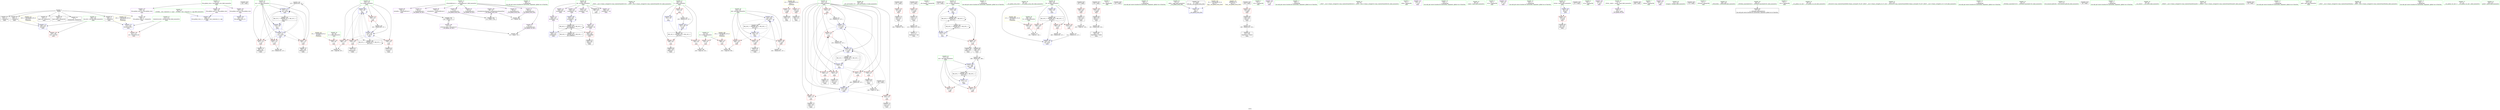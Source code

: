 digraph "SVFG" {
	label="SVFG";

	Node0x55f2250a7d80 [shape=record,color=grey,label="{NodeID: 0\nNullPtr}"];
	Node0x55f2250a7d80 -> Node0x55f2251c44e0[style=solid];
	Node0x55f2250a7d80 -> Node0x55f2251c45e0[style=solid];
	Node0x55f2250a7d80 -> Node0x55f2251c46b0[style=solid];
	Node0x55f2250a7d80 -> Node0x55f2251c4780[style=solid];
	Node0x55f2250a7d80 -> Node0x55f2251c4850[style=solid];
	Node0x55f2250a7d80 -> Node0x55f2251c4920[style=solid];
	Node0x55f2250a7d80 -> Node0x55f2251ca930[style=solid];
	Node0x55f2251f5af0 [shape=record,color=black,label="{NodeID: 346\n140 = PHI()\n}"];
	Node0x55f2251d2030 [shape=record,color=grey,label="{NodeID: 263\n237 = Binary(236, 157, )\n}"];
	Node0x55f2251d2030 -> Node0x55f2251cb4c0[style=solid];
	Node0x55f2251cb9a0 [shape=record,color=blue,label="{NodeID: 180\n123\<--126\nk\<--\nmain\n}"];
	Node0x55f2251cb9a0 -> Node0x55f2251c9f10[style=dashed];
	Node0x55f2251cb9a0 -> Node0x55f2251c9fe0[style=dashed];
	Node0x55f2251cb9a0 -> Node0x55f2251ca0b0[style=dashed];
	Node0x55f2251cb9a0 -> Node0x55f2251ca180[style=dashed];
	Node0x55f2251cb9a0 -> Node0x55f2251cb9a0[style=dashed];
	Node0x55f2251cb9a0 -> Node0x55f2251cbb40[style=dashed];
	Node0x55f2251cb9a0 -> Node0x55f2251e36f0[style=dashed];
	Node0x55f2251c2c20 [shape=record,color=purple,label="{NodeID: 97\n84\<--8\n\<--_Z5wordsB5cxx11\n__cxx_global_array_dtor\n}"];
	Node0x55f2251c2c20 -> Node0x55f2251d24b0[style=solid];
	Node0x55f2251b25c0 [shape=record,color=green,label="{NodeID: 14\n169\<--1\n\<--dummyObj\nCan only get source location for instruction, argument, global var or function.}"];
	Node0x55f2251c3810 [shape=record,color=purple,label="{NodeID: 111\n218\<--105\narrayidx33\<--ok\nmain\n}"];
	Node0x55f2251c3810 -> Node0x55f2251cb0b0[style=solid];
	Node0x55f2251b1bb0 [shape=record,color=green,label="{NodeID: 28\n59\<--60\n_ZNSt7__cxx1112basic_stringIcSt11char_traitsIcESaIcEEC1Ev\<--_ZNSt7__cxx1112basic_stringIcSt11char_traitsIcESaIcEEC1Ev_field_insensitive\n}"];
	Node0x55f2251e15e0 [shape=record,color=black,label="{NodeID: 291\nMR_22V_2 = PHI(MR_22V_4, MR_22V_1, )\npts\{114 \}\n}"];
	Node0x55f2251e15e0 -> Node0x55f2251cae40[style=dashed];
	Node0x55f2251c8c60 [shape=record,color=red,label="{NodeID: 125\n155\<--101\n\<--i\nmain\n}"];
	Node0x55f2251c8c60 -> Node0x55f2251d18b0[style=solid];
	Node0x55f2251c2670 [shape=record,color=green,label="{NodeID: 42\n111\<--112\nehselector.slot\<--ehselector.slot_field_insensitive\nmain\n}"];
	Node0x55f2251c2670 -> Node0x55f2251c9070[style=solid];
	Node0x55f2251c2670 -> Node0x55f2251cb320[style=solid];
	Node0x55f2251e6600 [shape=record,color=yellow,style=double,label="{NodeID: 305\n4V_1 = ENCHI(MR_4V_0)\npts\{1 \}\nFun[main]}"];
	Node0x55f2251e6600 -> Node0x55f2251c8510[style=dashed];
	Node0x55f2251e6600 -> Node0x55f2251c85e0[style=dashed];
	Node0x55f2251c97c0 [shape=record,color=red,label="{NodeID: 139\n221\<--115\n\<--j\nmain\n}"];
	Node0x55f2251c97c0 -> Node0x55f2251d0e30[style=solid];
	Node0x55f2251c42e0 [shape=record,color=green,label="{NodeID: 56\n340\<--341\n__gxx_personality_v0\<--__gxx_personality_v0_field_insensitive\n}"];
	Node0x55f2251ca320 [shape=record,color=red,label="{NodeID: 153\n202\<--201\n\<--call23\nmain\n}"];
	Node0x55f2251ca320 -> Node0x55f2251c5170[style=solid];
	Node0x55f2251c4f00 [shape=record,color=black,label="{NodeID: 70\n186\<--185\nconv15\<--\nmain\n}"];
	Node0x55f2251d0cb0 [shape=record,color=grey,label="{NodeID: 250\n215 = Binary(214, 216, )\n}"];
	Node0x55f2251d0cb0 -> Node0x55f2251c54b0[style=solid];
	Node0x55f2251caf10 [shape=record,color=blue,label="{NodeID: 167\n115\<--126\nj\<--\nmain\n}"];
	Node0x55f2251caf10 -> Node0x55f2251c93b0[style=dashed];
	Node0x55f2251caf10 -> Node0x55f2251c9480[style=dashed];
	Node0x55f2251caf10 -> Node0x55f2251c9550[style=dashed];
	Node0x55f2251caf10 -> Node0x55f2251c9890[style=dashed];
	Node0x55f2251caf10 -> Node0x55f2251c9960[style=dashed];
	Node0x55f2251caf10 -> Node0x55f2251cafe0[style=dashed];
	Node0x55f2251caf10 -> Node0x55f2251cb660[style=dashed];
	Node0x55f2251caf10 -> Node0x55f2251e1ae0[style=dashed];
	Node0x55f2251c5a60 [shape=record,color=black,label="{NodeID: 84\n277\<--276\nconv60\<--\nmain\n}"];
	Node0x55f2251a3bd0 [shape=record,color=green,label="{NodeID: 1\n7\<--1\n__dso_handle\<--dummyObj\nGlob }"];
	Node0x55f2251f5bf0 [shape=record,color=black,label="{NodeID: 347\n141 = PHI()\n}"];
	Node0x55f2251d21b0 [shape=record,color=grey,label="{NodeID: 264\n261 = cmp(259, 260, )\n}"];
	Node0x55f2251cba70 [shape=record,color=blue,label="{NodeID: 181\n121\<--168\nco\<--\nmain\n}"];
	Node0x55f2251cba70 -> Node0x55f2251e0be0[style=dashed];
	Node0x55f2251c2cf0 [shape=record,color=purple,label="{NodeID: 98\n150\<--8\narrayidx\<--_Z5wordsB5cxx11\nmain\n}"];
	Node0x55f2251b2690 [shape=record,color=green,label="{NodeID: 15\n170\<--1\n\<--dummyObj\nCan only get source location for instruction, argument, global var or function.}"];
	Node0x55f2251c38e0 [shape=record,color=purple,label="{NodeID: 112\n240\<--105\narrayidx38\<--ok\nmain\n}"];
	Node0x55f2251b1c80 [shape=record,color=green,label="{NodeID: 29\n66\<--67\n__cxx_global_array_dtor\<--__cxx_global_array_dtor_field_insensitive\n}"];
	Node0x55f2251e1ae0 [shape=record,color=black,label="{NodeID: 292\nMR_24V_2 = PHI(MR_24V_4, MR_24V_1, )\npts\{116 \}\n}"];
	Node0x55f2251e1ae0 -> Node0x55f2251caf10[style=dashed];
	Node0x55f2251c8d30 [shape=record,color=red,label="{NodeID: 126\n162\<--103\n\<--i6\nmain\n}"];
	Node0x55f2251c8d30 -> Node0x55f2251c7a50[style=solid];
	Node0x55f2251c2740 [shape=record,color=green,label="{NodeID: 43\n113\<--114\ncur\<--cur_field_insensitive\nmain\n}"];
	Node0x55f2251c2740 -> Node0x55f2251c9140[style=solid];
	Node0x55f2251c2740 -> Node0x55f2251c9210[style=solid];
	Node0x55f2251c2740 -> Node0x55f2251c92e0[style=solid];
	Node0x55f2251c2740 -> Node0x55f2251cae40[style=solid];
	Node0x55f2251c2740 -> Node0x55f2251cb3f0[style=solid];
	Node0x55f2251c2740 -> Node0x55f2251cb4c0[style=solid];
	Node0x55f2251c9890 [shape=record,color=red,label="{NodeID: 140\n241\<--115\n\<--j\nmain\n}"];
	Node0x55f2251c9890 -> Node0x55f2251c5650[style=solid];
	Node0x55f2251c43e0 [shape=record,color=green,label="{NodeID: 57\n26\<--352\n_GLOBAL__sub_I_hansonw_0_1.cpp\<--_GLOBAL__sub_I_hansonw_0_1.cpp_field_insensitive\n}"];
	Node0x55f2251c43e0 -> Node0x55f2251ca830[style=solid];
	Node0x55f2251ca3f0 [shape=record,color=red,label="{NodeID: 154\n213\<--212\n\<--call30\nmain\n}"];
	Node0x55f2251ca3f0 -> Node0x55f2251c53e0[style=solid];
	Node0x55f2251c4fd0 [shape=record,color=black,label="{NodeID: 71\n191\<--190\nconv18\<--\nmain\n}"];
	Node0x55f2251c4fd0 -> Node0x55f2251c7450[style=solid];
	Node0x55f2251d0e30 [shape=record,color=grey,label="{NodeID: 251\n222 = Binary(221, 157, )\n}"];
	Node0x55f2251d0e30 -> Node0x55f2251cb180[style=solid];
	Node0x55f2251cafe0 [shape=record,color=blue,label="{NodeID: 168\n115\<--196\nj\<--inc20\nmain\n}"];
	Node0x55f2251cafe0 -> Node0x55f2251c9620[style=dashed];
	Node0x55f2251cafe0 -> Node0x55f2251c96f0[style=dashed];
	Node0x55f2251cafe0 -> Node0x55f2251c97c0[style=dashed];
	Node0x55f2251cafe0 -> Node0x55f2251c9960[style=dashed];
	Node0x55f2251cafe0 -> Node0x55f2251cb180[style=dashed];
	Node0x55f2251cafe0 -> Node0x55f2251cb660[style=dashed];
	Node0x55f2251c5b30 [shape=record,color=black,label="{NodeID: 85\n280\<--279\nconv63\<--\nmain\n}"];
	Node0x55f2251c5b30 -> Node0x55f2251d1d30[style=solid];
	Node0x55f2251a4b40 [shape=record,color=green,label="{NodeID: 2\n11\<--1\n.str\<--dummyObj\nGlob }"];
	Node0x55f2251f5cc0 [shape=record,color=black,label="{NodeID: 348\n151 = PHI()\n}"];
	Node0x55f2251d2330 [shape=record,color=grey,label="{NodeID: 265\n63 = cmp(57, 62, )\n}"];
	Node0x55f2251cbb40 [shape=record,color=blue,label="{NodeID: 182\n123\<--291\nk\<--inc70\nmain\n}"];
	Node0x55f2251cbb40 -> Node0x55f2251c9f10[style=dashed];
	Node0x55f2251cbb40 -> Node0x55f2251c9fe0[style=dashed];
	Node0x55f2251cbb40 -> Node0x55f2251ca0b0[style=dashed];
	Node0x55f2251cbb40 -> Node0x55f2251ca180[style=dashed];
	Node0x55f2251cbb40 -> Node0x55f2251cb9a0[style=dashed];
	Node0x55f2251cbb40 -> Node0x55f2251cbb40[style=dashed];
	Node0x55f2251cbb40 -> Node0x55f2251e36f0[style=dashed];
	Node0x55f2251c2dc0 [shape=record,color=purple,label="{NodeID: 99\n275\<--8\narrayidx59\<--_Z5wordsB5cxx11\nmain\n}"];
	Node0x55f2251b2760 [shape=record,color=green,label="{NodeID: 16\n193\<--1\n\<--dummyObj\nCan only get source location for instruction, argument, global var or function.}"];
	Node0x55f2251c39b0 [shape=record,color=purple,label="{NodeID: 113\n248\<--105\narrayidx45\<--ok\nmain\n}"];
	Node0x55f2251c39b0 -> Node0x55f2251cb590[style=solid];
	Node0x55f2251b1d50 [shape=record,color=green,label="{NodeID: 30\n73\<--74\n.addr\<--.addr_field_insensitive\n__cxx_global_array_dtor\n}"];
	Node0x55f2251b1d50 -> Node0x55f2251caa30[style=solid];
	Node0x55f2251e1fe0 [shape=record,color=black,label="{NodeID: 293\nMR_26V_2 = PHI(MR_26V_4, MR_26V_1, )\npts\{118 \}\n}"];
	Node0x55f2251e1fe0 -> Node0x55f2251cb730[style=dashed];
	Node0x55f2251c8e00 [shape=record,color=red,label="{NodeID: 127\n305\<--103\n\<--i6\nmain\n}"];
	Node0x55f2251c8e00 -> Node0x55f2251d1430[style=solid];
	Node0x55f2251c2810 [shape=record,color=green,label="{NodeID: 44\n115\<--116\nj\<--j_field_insensitive\nmain\n}"];
	Node0x55f2251c2810 -> Node0x55f2251c93b0[style=solid];
	Node0x55f2251c2810 -> Node0x55f2251c9480[style=solid];
	Node0x55f2251c2810 -> Node0x55f2251c9550[style=solid];
	Node0x55f2251c2810 -> Node0x55f2251c9620[style=solid];
	Node0x55f2251c2810 -> Node0x55f2251c96f0[style=solid];
	Node0x55f2251c2810 -> Node0x55f2251c97c0[style=solid];
	Node0x55f2251c2810 -> Node0x55f2251c9890[style=solid];
	Node0x55f2251c2810 -> Node0x55f2251c9960[style=solid];
	Node0x55f2251c2810 -> Node0x55f2251caf10[style=solid];
	Node0x55f2251c2810 -> Node0x55f2251cafe0[style=solid];
	Node0x55f2251c2810 -> Node0x55f2251cb180[style=solid];
	Node0x55f2251c2810 -> Node0x55f2251cb660[style=solid];
	Node0x55f2251e67f0 [shape=record,color=yellow,style=double,label="{NodeID: 307\n8V_1 = ENCHI(MR_8V_0)\npts\{96 \}\nFun[main]}"];
	Node0x55f2251e67f0 -> Node0x55f2251c8780[style=dashed];
	Node0x55f2251c9960 [shape=record,color=red,label="{NodeID: 141\n252\<--115\n\<--j\nmain\n}"];
	Node0x55f2251c9960 -> Node0x55f2251d1a30[style=solid];
	Node0x55f2251c44e0 [shape=record,color=black,label="{NodeID: 58\n2\<--3\ndummyVal\<--dummyVal\n}"];
	Node0x55f2251e7430 [shape=record,color=yellow,style=double,label="{NodeID: 321\nRETMU(2V_2)\npts\{74 \}\nFun[__cxx_global_array_dtor]}"];
	Node0x55f2251ca4c0 [shape=record,color=red,label="{NodeID: 155\n244\<--243\n\<--call41\nmain\n}"];
	Node0x55f2251ca4c0 -> Node0x55f2251c5720[style=solid];
	Node0x55f2251c50a0 [shape=record,color=black,label="{NodeID: 72\n200\<--199\nconv21\<--\nmain\n}"];
	Node0x55f2251d0fb0 [shape=record,color=grey,label="{NodeID: 252\n302 = Binary(301, 157, )\n}"];
	Node0x55f2251d0fb0 -> Node0x55f2251cbce0[style=solid];
	Node0x55f2251cb0b0 [shape=record,color=blue,label="{NodeID: 169\n218\<--220\narrayidx33\<--\nmain\n}"];
	Node0x55f2251cb0b0 -> Node0x55f2251cb0b0[style=dashed];
	Node0x55f2251cb0b0 -> Node0x55f2251e55e0[style=dashed];
	Node0x55f2251c5c00 [shape=record,color=black,label="{NodeID: 86\n282\<--281\nidxprom65\<--sub64\nmain\n}"];
	Node0x55f2251b0ff0 [shape=record,color=green,label="{NodeID: 3\n13\<--1\n.str.2\<--dummyObj\nGlob }"];
	Node0x55f2251f5d90 [shape=record,color=black,label="{NodeID: 349\n201 = PHI()\n}"];
	Node0x55f2251f5d90 -> Node0x55f2251ca320[style=solid];
	Node0x55f2251d24b0 [shape=record,color=grey,label="{NodeID: 266\n85 = cmp(80, 84, )\n}"];
	Node0x55f2251cbc10 [shape=record,color=blue,label="{NodeID: 183\n117\<--298\nans\<--add\nmain\n}"];
	Node0x55f2251cbc10 -> Node0x55f2251c9a30[style=dashed];
	Node0x55f2251cbc10 -> Node0x55f2251c9b00[style=dashed];
	Node0x55f2251cbc10 -> Node0x55f2251cbc10[style=dashed];
	Node0x55f2251cbc10 -> Node0x55f2251e1fe0[style=dashed];
	Node0x55f2251c2e90 [shape=record,color=purple,label="{NodeID: 100\n128\<--11\n\<--.str\nmain\n}"];
	Node0x55f2251b2e40 [shape=record,color=green,label="{NodeID: 17\n205\<--1\n\<--dummyObj\nCan only get source location for instruction, argument, global var or function.}"];
	Node0x55f2251c3a80 [shape=record,color=purple,label="{NodeID: 114\n272\<--105\narrayidx57\<--ok\nmain\n}"];
	Node0x55f2251b1e20 [shape=record,color=green,label="{NodeID: 31\n82\<--83\n_ZNSt7__cxx1112basic_stringIcSt11char_traitsIcESaIcEED1Ev\<--_ZNSt7__cxx1112basic_stringIcSt11char_traitsIcESaIcEED1Ev_field_insensitive\n}"];
	Node0x55f2251e24e0 [shape=record,color=black,label="{NodeID: 294\nMR_28V_2 = PHI(MR_28V_4, MR_28V_1, )\npts\{120 \}\n}"];
	Node0x55f2251e24e0 -> Node0x55f2251cb800[style=dashed];
	Node0x55f2251c8ed0 [shape=record,color=red,label="{NodeID: 128\n314\<--103\n\<--i6\nmain\n}"];
	Node0x55f2251c8ed0 -> Node0x55f2251d1730[style=solid];
	Node0x55f2251c28e0 [shape=record,color=green,label="{NodeID: 45\n117\<--118\nans\<--ans_field_insensitive\nmain\n}"];
	Node0x55f2251c28e0 -> Node0x55f2251c9a30[style=solid];
	Node0x55f2251c28e0 -> Node0x55f2251c9b00[style=solid];
	Node0x55f2251c28e0 -> Node0x55f2251cb730[style=solid];
	Node0x55f2251c28e0 -> Node0x55f2251cbc10[style=solid];
	Node0x55f2251e68d0 [shape=record,color=yellow,style=double,label="{NodeID: 308\n10V_1 = ENCHI(MR_10V_0)\npts\{98 \}\nFun[main]}"];
	Node0x55f2251e68d0 -> Node0x55f2251c8850[style=dashed];
	Node0x55f2251e68d0 -> Node0x55f2251c8920[style=dashed];
	Node0x55f2251c9a30 [shape=record,color=red,label="{NodeID: 142\n297\<--117\n\<--ans\nmain\n}"];
	Node0x55f2251c9a30 -> Node0x55f2251d1bb0[style=solid];
	Node0x55f2251c45e0 [shape=record,color=black,label="{NodeID: 59\n225\<--3\n\<--dummyVal\nmain\n}"];
	Node0x55f2251ca590 [shape=record,color=red,label="{NodeID: 156\n279\<--278\n\<--call62\nmain\n}"];
	Node0x55f2251ca590 -> Node0x55f2251c5b30[style=solid];
	Node0x55f2251c5170 [shape=record,color=black,label="{NodeID: 73\n203\<--202\nconv24\<--\nmain\n}"];
	Node0x55f2251c5170 -> Node0x55f2251c7750[style=solid];
	Node0x55f2251d1130 [shape=record,color=grey,label="{NodeID: 253\n196 = Binary(195, 157, )\n}"];
	Node0x55f2251d1130 -> Node0x55f2251cafe0[style=solid];
	Node0x55f2251cb180 [shape=record,color=blue,label="{NodeID: 170\n115\<--222\nj\<--inc34\nmain\n}"];
	Node0x55f2251cb180 -> Node0x55f2251c9620[style=dashed];
	Node0x55f2251cb180 -> Node0x55f2251c96f0[style=dashed];
	Node0x55f2251cb180 -> Node0x55f2251c97c0[style=dashed];
	Node0x55f2251cb180 -> Node0x55f2251c9960[style=dashed];
	Node0x55f2251cb180 -> Node0x55f2251cb180[style=dashed];
	Node0x55f2251cb180 -> Node0x55f2251cb660[style=dashed];
	Node0x55f2251c5cd0 [shape=record,color=black,label="{NodeID: 87\n285\<--284\ntobool\<--\nmain\n}"];
	Node0x55f2251b2c90 [shape=record,color=green,label="{NodeID: 4\n15\<--1\nstdin\<--dummyObj\nGlob }"];
	Node0x55f2251f5ef0 [shape=record,color=black,label="{NodeID: 350\n212 = PHI()\n}"];
	Node0x55f2251f5ef0 -> Node0x55f2251ca3f0[style=solid];
	Node0x55f2251c7450 [shape=record,color=grey,label="{NodeID: 267\n192 = cmp(191, 193, )\n}"];
	Node0x55f2251cbce0 [shape=record,color=blue,label="{NodeID: 184\n119\<--302\nj49\<--inc75\nmain\n}"];
	Node0x55f2251cbce0 -> Node0x55f2251c9bd0[style=dashed];
	Node0x55f2251cbce0 -> Node0x55f2251c9ca0[style=dashed];
	Node0x55f2251cbce0 -> Node0x55f2251c9d70[style=dashed];
	Node0x55f2251cbce0 -> Node0x55f2251cbce0[style=dashed];
	Node0x55f2251cbce0 -> Node0x55f2251e24e0[style=dashed];
	Node0x55f2251c2f60 [shape=record,color=purple,label="{NodeID: 101\n129\<--13\n\<--.str.2\nmain\n}"];
	Node0x55f2251b2f10 [shape=record,color=green,label="{NodeID: 18\n216\<--1\n\<--dummyObj\nCan only get source location for instruction, argument, global var or function.}"];
	Node0x55f2251de3e0 [shape=record,color=black,label="{NodeID: 281\nMR_14V_3 = PHI(MR_14V_4, MR_14V_2, )\npts\{102 \}\n}"];
	Node0x55f2251de3e0 -> Node0x55f2251c8ac0[style=dashed];
	Node0x55f2251de3e0 -> Node0x55f2251c8b90[style=dashed];
	Node0x55f2251de3e0 -> Node0x55f2251c8c60[style=dashed];
	Node0x55f2251de3e0 -> Node0x55f2251caca0[style=dashed];
	Node0x55f2251c8440 [shape=record,color=purple,label="{NodeID: 115\n283\<--105\narrayidx66\<--ok\nmain\n}"];
	Node0x55f2251c8440 -> Node0x55f2251ca660[style=solid];
	Node0x55f2251b1ef0 [shape=record,color=green,label="{NodeID: 32\n90\<--91\nmain\<--main_field_insensitive\n}"];
	Node0x55f2251e29e0 [shape=record,color=black,label="{NodeID: 295\nMR_30V_2 = PHI(MR_30V_3, MR_30V_1, )\npts\{122 \}\n}"];
	Node0x55f2251e29e0 -> Node0x55f2251cb8d0[style=dashed];
	Node0x55f2251e29e0 -> Node0x55f2251e29e0[style=dashed];
	Node0x55f2251c8fa0 [shape=record,color=red,label="{NodeID: 129\n320\<--109\nexn\<--exn.slot\nmain\n}"];
	Node0x55f2251c29b0 [shape=record,color=green,label="{NodeID: 46\n119\<--120\nj49\<--j49_field_insensitive\nmain\n}"];
	Node0x55f2251c29b0 -> Node0x55f2251c9bd0[style=solid];
	Node0x55f2251c29b0 -> Node0x55f2251c9ca0[style=solid];
	Node0x55f2251c29b0 -> Node0x55f2251c9d70[style=solid];
	Node0x55f2251c29b0 -> Node0x55f2251cb800[style=solid];
	Node0x55f2251c29b0 -> Node0x55f2251cbce0[style=solid];
	Node0x55f2251e69b0 [shape=record,color=yellow,style=double,label="{NodeID: 309\n12V_1 = ENCHI(MR_12V_0)\npts\{100 \}\nFun[main]}"];
	Node0x55f2251e69b0 -> Node0x55f2251c89f0[style=dashed];
	Node0x55f2251c9b00 [shape=record,color=red,label="{NodeID: 143\n307\<--117\n\<--ans\nmain\n}"];
	Node0x55f2251c46b0 [shape=record,color=black,label="{NodeID: 60\n226\<--3\n\<--dummyVal\nmain\n}"];
	Node0x55f2251c46b0 -> Node0x55f2251cb250[style=solid];
	Node0x55f2251ca660 [shape=record,color=red,label="{NodeID: 157\n284\<--283\n\<--arrayidx66\nmain\n}"];
	Node0x55f2251ca660 -> Node0x55f2251c5cd0[style=solid];
	Node0x55f2251c5240 [shape=record,color=black,label="{NodeID: 74\n208\<--207\nidxprom26\<--\nmain\n}"];
	Node0x55f2251d12b0 [shape=record,color=grey,label="{NodeID: 254\n246 = Binary(245, 216, )\n}"];
	Node0x55f2251d12b0 -> Node0x55f2251c57f0[style=solid];
	Node0x55f2251cb250 [shape=record,color=blue,label="{NodeID: 171\n109\<--226\nexn.slot\<--\nmain\n}"];
	Node0x55f2251cb250 -> Node0x55f2251c8fa0[style=dashed];
	Node0x55f2251c5da0 [shape=record,color=black,label="{NodeID: 88\n295\<--294\ntobool72\<--\nmain\n}"];
	Node0x55f2251b1110 [shape=record,color=green,label="{NodeID: 5\n16\<--1\n.str.3\<--dummyObj\nGlob }"];
	Node0x55f2251f5ff0 [shape=record,color=black,label="{NodeID: 351\n278 = PHI()\n}"];
	Node0x55f2251f5ff0 -> Node0x55f2251ca590[style=solid];
	Node0x55f2251c75d0 [shape=record,color=grey,label="{NodeID: 268\n146 = cmp(144, 145, )\n}"];
	Node0x55f2251cbdb0 [shape=record,color=blue,label="{NodeID: 185\n103\<--315\ni6\<--inc81\nmain\n}"];
	Node0x55f2251cbdb0 -> Node0x55f2251e10e0[style=dashed];
	Node0x55f2251c3030 [shape=record,color=purple,label="{NodeID: 102\n134\<--16\n\<--.str.3\nmain\n}"];
	Node0x55f2251b2fe0 [shape=record,color=green,label="{NodeID: 19\n220\<--1\n\<--dummyObj\nCan only get source location for instruction, argument, global var or function.}"];
	Node0x55f2251c8510 [shape=record,color=red,label="{NodeID: 116\n127\<--15\n\<--stdin\nmain\n}"];
	Node0x55f2251c8510 -> Node0x55f2251c4bc0[style=solid];
	Node0x55f2251b1fc0 [shape=record,color=green,label="{NodeID: 33\n93\<--94\nretval\<--retval_field_insensitive\nmain\n}"];
	Node0x55f2251b1fc0 -> Node0x55f2251c86b0[style=solid];
	Node0x55f2251b1fc0 -> Node0x55f2251cab00[style=solid];
	Node0x55f2251e36f0 [shape=record,color=black,label="{NodeID: 296\nMR_32V_2 = PHI(MR_32V_3, MR_32V_1, )\npts\{124 \}\n}"];
	Node0x55f2251e36f0 -> Node0x55f2251cb9a0[style=dashed];
	Node0x55f2251e36f0 -> Node0x55f2251e36f0[style=dashed];
	Node0x55f2251c9070 [shape=record,color=red,label="{NodeID: 130\n321\<--111\nsel\<--ehselector.slot\nmain\n}"];
	Node0x55f2251c2a80 [shape=record,color=green,label="{NodeID: 47\n121\<--122\nco\<--co_field_insensitive\nmain\n}"];
	Node0x55f2251c2a80 -> Node0x55f2251c9e40[style=solid];
	Node0x55f2251c2a80 -> Node0x55f2251cb8d0[style=solid];
	Node0x55f2251c2a80 -> Node0x55f2251cba70[style=solid];
	Node0x55f2251c9bd0 [shape=record,color=red,label="{NodeID: 144\n259\<--119\n\<--j49\nmain\n}"];
	Node0x55f2251c9bd0 -> Node0x55f2251d21b0[style=solid];
	Node0x55f2251c4780 [shape=record,color=black,label="{NodeID: 61\n228\<--3\n\<--dummyVal\nmain\n}"];
	Node0x55f2251c4780 -> Node0x55f2251cb320[style=solid];
	Node0x55f2251ca730 [shape=record,color=blue,label="{NodeID: 158\n357\<--25\nllvm.global_ctors_0\<--\nGlob }"];
	Node0x55f2251c5310 [shape=record,color=black,label="{NodeID: 75\n211\<--210\nconv28\<--\nmain\n}"];
	Node0x55f2251f4130 [shape=record,color=black,label="{NodeID: 338\n137 = PHI()\n}"];
	Node0x55f2251d1430 [shape=record,color=grey,label="{NodeID: 255\n306 = Binary(305, 157, )\n}"];
	Node0x55f2251cb320 [shape=record,color=blue,label="{NodeID: 172\n111\<--228\nehselector.slot\<--\nmain\n}"];
	Node0x55f2251cb320 -> Node0x55f2251c9070[style=dashed];
	Node0x55f2251c5e70 [shape=record,color=black,label="{NodeID: 89\n296\<--294\nconv73\<--\nmain\n}"];
	Node0x55f2251c5e70 -> Node0x55f2251d1bb0[style=solid];
	Node0x55f2251b11a0 [shape=record,color=green,label="{NodeID: 6\n18\<--1\n.str.4\<--dummyObj\nGlob }"];
	Node0x55f2251f60f0 [shape=record,color=black,label="{NodeID: 352\n72 = PHI()\n0th arg __cxx_global_array_dtor }"];
	Node0x55f2251f60f0 -> Node0x55f2251caa30[style=solid];
	Node0x55f2251c7750 [shape=record,color=grey,label="{NodeID: 269\n204 = cmp(203, 205, )\n}"];
	Node0x55f2251c3100 [shape=record,color=purple,label="{NodeID: 103\n135\<--18\n\<--.str.4\nmain\n}"];
	Node0x55f2251b30b0 [shape=record,color=green,label="{NodeID: 20\n4\<--6\n_ZStL8__ioinit\<--_ZStL8__ioinit_field_insensitive\nGlob }"];
	Node0x55f2251b30b0 -> Node0x55f2251c6010[style=solid];
	Node0x55f2251c85e0 [shape=record,color=red,label="{NodeID: 117\n133\<--20\n\<--stdout\nmain\n}"];
	Node0x55f2251c85e0 -> Node0x55f2251c4c90[style=solid];
	Node0x55f2251b2090 [shape=record,color=green,label="{NodeID: 34\n95\<--96\nL\<--L_field_insensitive\nmain\n}"];
	Node0x55f2251b2090 -> Node0x55f2251c8780[style=solid];
	Node0x55f2251e37e0 [shape=record,color=black,label="{NodeID: 297\nMR_34V_2 = PHI(MR_34V_3, MR_34V_1, )\npts\{1060000 \}\n}"];
	Node0x55f2251e37e0 -> Node0x55f2251e55e0[style=dashed];
	Node0x55f2251c9140 [shape=record,color=red,label="{NodeID: 131\n207\<--113\n\<--cur\nmain\n}"];
	Node0x55f2251c9140 -> Node0x55f2251c5240[style=solid];
	Node0x55f2251c3b70 [shape=record,color=green,label="{NodeID: 48\n123\<--124\nk\<--k_field_insensitive\nmain\n}"];
	Node0x55f2251c3b70 -> Node0x55f2251c9f10[style=solid];
	Node0x55f2251c3b70 -> Node0x55f2251c9fe0[style=solid];
	Node0x55f2251c3b70 -> Node0x55f2251ca0b0[style=solid];
	Node0x55f2251c3b70 -> Node0x55f2251ca180[style=solid];
	Node0x55f2251c3b70 -> Node0x55f2251cb9a0[style=solid];
	Node0x55f2251c3b70 -> Node0x55f2251cbb40[style=solid];
	Node0x55f2251c9ca0 [shape=record,color=red,label="{NodeID: 145\n273\<--119\n\<--j49\nmain\n}"];
	Node0x55f2251c9ca0 -> Node0x55f2251c5990[style=solid];
	Node0x55f2251c4850 [shape=record,color=black,label="{NodeID: 62\n322\<--3\nlpad.val\<--dummyVal\nmain\n}"];
	Node0x55f2251ca830 [shape=record,color=blue,label="{NodeID: 159\n358\<--26\nllvm.global_ctors_1\<--_GLOBAL__sub_I_hansonw_0_1.cpp\nGlob }"];
	Node0x55f2251c53e0 [shape=record,color=black,label="{NodeID: 76\n214\<--213\nconv31\<--\nmain\n}"];
	Node0x55f2251c53e0 -> Node0x55f2251d0cb0[style=solid];
	Node0x55f2251f5320 [shape=record,color=black,label="{NodeID: 339\n309 = PHI()\n}"];
	Node0x55f2251d15b0 [shape=record,color=grey,label="{NodeID: 256\n291 = Binary(290, 157, )\n}"];
	Node0x55f2251d15b0 -> Node0x55f2251cbb40[style=solid];
	Node0x55f2251cb3f0 [shape=record,color=blue,label="{NodeID: 173\n113\<--233\ncur\<--inc35\nmain\n}"];
	Node0x55f2251cb3f0 -> Node0x55f2251c9140[style=dashed];
	Node0x55f2251cb3f0 -> Node0x55f2251c9210[style=dashed];
	Node0x55f2251cb3f0 -> Node0x55f2251c92e0[style=dashed];
	Node0x55f2251cb3f0 -> Node0x55f2251cb3f0[style=dashed];
	Node0x55f2251cb3f0 -> Node0x55f2251cb4c0[style=dashed];
	Node0x55f2251cb3f0 -> Node0x55f2251e15e0[style=dashed];
	Node0x55f2251c5f40 [shape=record,color=black,label="{NodeID: 90\n92\<--318\nmain_ret\<--\nmain\n}"];
	Node0x55f2251b1620 [shape=record,color=green,label="{NodeID: 7\n20\<--1\nstdout\<--dummyObj\nGlob }"];
	Node0x55f2251c78d0 [shape=record,color=grey,label="{NodeID: 270\n183 = cmp(179, 180, )\n}"];
	Node0x55f2251c31d0 [shape=record,color=purple,label="{NodeID: 104\n308\<--22\n\<--.str.5\nmain\n}"];
	Node0x55f2251b35d0 [shape=record,color=green,label="{NodeID: 21\n8\<--10\n_Z5wordsB5cxx11\<--_Z5wordsB5cxx11_field_insensitive\nGlob }"];
	Node0x55f2251b35d0 -> Node0x55f2251c60e0[style=solid];
	Node0x55f2251b35d0 -> Node0x55f2251c61b0[style=solid];
	Node0x55f2251b35d0 -> Node0x55f2251c6280[style=solid];
	Node0x55f2251b35d0 -> Node0x55f2251c6350[style=solid];
	Node0x55f2251b35d0 -> Node0x55f2251c2b50[style=solid];
	Node0x55f2251b35d0 -> Node0x55f2251c2c20[style=solid];
	Node0x55f2251b35d0 -> Node0x55f2251c2cf0[style=solid];
	Node0x55f2251b35d0 -> Node0x55f2251c2dc0[style=solid];
	Node0x55f2251c86b0 [shape=record,color=red,label="{NodeID: 118\n318\<--93\n\<--retval\nmain\n}"];
	Node0x55f2251c86b0 -> Node0x55f2251c5f40[style=solid];
	Node0x55f2251c2200 [shape=record,color=green,label="{NodeID: 35\n97\<--98\nD\<--D_field_insensitive\nmain\n}"];
	Node0x55f2251c2200 -> Node0x55f2251c8850[style=solid];
	Node0x55f2251c2200 -> Node0x55f2251c8920[style=solid];
	Node0x55f2251c9210 [shape=record,color=red,label="{NodeID: 132\n232\<--113\n\<--cur\nmain\n}"];
	Node0x55f2251c9210 -> Node0x55f2251d1eb0[style=solid];
	Node0x55f2251c3c40 [shape=record,color=green,label="{NodeID: 49\n131\<--132\nfreopen\<--freopen_field_insensitive\n}"];
	Node0x55f2251e6c50 [shape=record,color=yellow,style=double,label="{NodeID: 312\n18V_1 = ENCHI(MR_18V_0)\npts\{110 \}\nFun[main]}"];
	Node0x55f2251e6c50 -> Node0x55f2251cb250[style=dashed];
	Node0x55f2251c9d70 [shape=record,color=red,label="{NodeID: 146\n301\<--119\n\<--j49\nmain\n}"];
	Node0x55f2251c9d70 -> Node0x55f2251d0fb0[style=solid];
	Node0x55f2251c4920 [shape=record,color=black,label="{NodeID: 63\n323\<--3\nlpad.val83\<--dummyVal\nmain\n}"];
	Node0x55f2251ca930 [shape=record,color=blue, style = dotted,label="{NodeID: 160\n359\<--3\nllvm.global_ctors_2\<--dummyVal\nGlob }"];
	Node0x55f2251c54b0 [shape=record,color=black,label="{NodeID: 77\n217\<--215\nidxprom32\<--sub\nmain\n}"];
	Node0x55f2251f53f0 [shape=record,color=black,label="{NodeID: 340\n174 = PHI()\n}"];
	Node0x55f2251d1730 [shape=record,color=grey,label="{NodeID: 257\n315 = Binary(314, 157, )\n}"];
	Node0x55f2251d1730 -> Node0x55f2251cbdb0[style=solid];
	Node0x55f2251cb4c0 [shape=record,color=blue,label="{NodeID: 174\n113\<--237\ncur\<--inc36\nmain\n}"];
	Node0x55f2251cb4c0 -> Node0x55f2251c9140[style=dashed];
	Node0x55f2251cb4c0 -> Node0x55f2251c9210[style=dashed];
	Node0x55f2251cb4c0 -> Node0x55f2251c92e0[style=dashed];
	Node0x55f2251cb4c0 -> Node0x55f2251cb3f0[style=dashed];
	Node0x55f2251cb4c0 -> Node0x55f2251cb4c0[style=dashed];
	Node0x55f2251cb4c0 -> Node0x55f2251e15e0[style=dashed];
	Node0x55f2251c6010 [shape=record,color=purple,label="{NodeID: 91\n35\<--4\n\<--_ZStL8__ioinit\n__cxx_global_var_init\n}"];
	Node0x55f2251b16b0 [shape=record,color=green,label="{NodeID: 8\n21\<--1\n_ZSt3cin\<--dummyObj\nGlob }"];
	Node0x55f2251c7a50 [shape=record,color=grey,label="{NodeID: 271\n164 = cmp(162, 163, )\n}"];
	Node0x55f2251c32a0 [shape=record,color=purple,label="{NodeID: 105\n357\<--24\nllvm.global_ctors_0\<--llvm.global_ctors\nGlob }"];
	Node0x55f2251c32a0 -> Node0x55f2251ca730[style=solid];
	Node0x55f2251b3660 [shape=record,color=green,label="{NodeID: 22\n24\<--28\nllvm.global_ctors\<--llvm.global_ctors_field_insensitive\nGlob }"];
	Node0x55f2251b3660 -> Node0x55f2251c32a0[style=solid];
	Node0x55f2251b3660 -> Node0x55f2251c33a0[style=solid];
	Node0x55f2251b3660 -> Node0x55f2251c34a0[style=solid];
	Node0x55f2251c8780 [shape=record,color=red,label="{NodeID: 119\n267\<--95\n\<--L\nmain\n}"];
	Node0x55f2251c8780 -> Node0x55f2251c7bd0[style=solid];
	Node0x55f2251c2290 [shape=record,color=green,label="{NodeID: 36\n99\<--100\nN\<--N_field_insensitive\nmain\n}"];
	Node0x55f2251c2290 -> Node0x55f2251c89f0[style=solid];
	Node0x55f2251c92e0 [shape=record,color=red,label="{NodeID: 133\n236\<--113\n\<--cur\nmain\n}"];
	Node0x55f2251c92e0 -> Node0x55f2251c5580[style=solid];
	Node0x55f2251c92e0 -> Node0x55f2251d2030[style=solid];
	Node0x55f2251c3d10 [shape=record,color=green,label="{NodeID: 50\n138\<--139\n_ZNSirsERi\<--_ZNSirsERi_field_insensitive\n}"];
	Node0x55f2251e6d30 [shape=record,color=yellow,style=double,label="{NodeID: 313\n20V_1 = ENCHI(MR_20V_0)\npts\{112 \}\nFun[main]}"];
	Node0x55f2251e6d30 -> Node0x55f2251cb320[style=dashed];
	Node0x55f2251c9e40 [shape=record,color=red,label="{NodeID: 147\n294\<--121\n\<--co\nmain\n}"];
	Node0x55f2251c9e40 -> Node0x55f2251c5da0[style=solid];
	Node0x55f2251c9e40 -> Node0x55f2251c5e70[style=solid];
	Node0x55f2251c49f0 [shape=record,color=black,label="{NodeID: 64\n37\<--38\n\<--_ZNSt8ios_base4InitD1Ev\nCan only get source location for instruction, argument, global var or function.}"];
	Node0x55f2251caa30 [shape=record,color=blue,label="{NodeID: 161\n73\<--72\n.addr\<--\n__cxx_global_array_dtor\n}"];
	Node0x55f2251c5580 [shape=record,color=black,label="{NodeID: 78\n239\<--236\nidxprom37\<--\nmain\n}"];
	Node0x55f2251f54c0 [shape=record,color=black,label="{NodeID: 341\n180 = PHI()\n}"];
	Node0x55f2251f54c0 -> Node0x55f2251c78d0[style=solid];
	Node0x55f2251d18b0 [shape=record,color=grey,label="{NodeID: 258\n156 = Binary(155, 157, )\n}"];
	Node0x55f2251d18b0 -> Node0x55f2251caca0[style=solid];
	Node0x55f2251cb590 [shape=record,color=blue,label="{NodeID: 175\n248\<--220\narrayidx45\<--\nmain\n}"];
	Node0x55f2251cb590 -> Node0x55f2251e55e0[style=dashed];
	Node0x55f2251c60e0 [shape=record,color=purple,label="{NodeID: 92\n54\<--8\n\<--_Z5wordsB5cxx11\n__cxx_global_var_init.1\n}"];
	Node0x55f2251c60e0 -> Node0x55f2251d0170[style=solid];
	Node0x55f2251b13e0 [shape=record,color=green,label="{NodeID: 9\n22\<--1\n.str.5\<--dummyObj\nGlob }"];
	Node0x55f2251c7bd0 [shape=record,color=grey,label="{NodeID: 272\n268 = cmp(266, 267, )\n}"];
	Node0x55f2251c33a0 [shape=record,color=purple,label="{NodeID: 106\n358\<--24\nllvm.global_ctors_1\<--llvm.global_ctors\nGlob }"];
	Node0x55f2251c33a0 -> Node0x55f2251ca830[style=solid];
	Node0x55f2251b3730 [shape=record,color=green,label="{NodeID: 23\n29\<--30\n__cxx_global_var_init\<--__cxx_global_var_init_field_insensitive\n}"];
	Node0x55f2251c8850 [shape=record,color=red,label="{NodeID: 120\n145\<--97\n\<--D\nmain\n}"];
	Node0x55f2251c8850 -> Node0x55f2251c75d0[style=solid];
	Node0x55f2251c2320 [shape=record,color=green,label="{NodeID: 37\n101\<--102\ni\<--i_field_insensitive\nmain\n}"];
	Node0x55f2251c2320 -> Node0x55f2251c8ac0[style=solid];
	Node0x55f2251c2320 -> Node0x55f2251c8b90[style=solid];
	Node0x55f2251c2320 -> Node0x55f2251c8c60[style=solid];
	Node0x55f2251c2320 -> Node0x55f2251cabd0[style=solid];
	Node0x55f2251c2320 -> Node0x55f2251caca0[style=solid];
	Node0x55f2251c93b0 [shape=record,color=red,label="{NodeID: 134\n178\<--115\n\<--j\nmain\n}"];
	Node0x55f2251c93b0 -> Node0x55f2251c4e30[style=solid];
	Node0x55f2251c3de0 [shape=record,color=green,label="{NodeID: 51\n152\<--153\n_ZStrsIcSt11char_traitsIcESaIcEERSt13basic_istreamIT_T0_ES7_RNSt7__cxx1112basic_stringIS4_S5_T1_EE\<--_ZStrsIcSt11char_traitsIcESaIcEERSt13basic_istreamIT_T0_ES7_RNSt7__cxx1112basic_stringIS4_S5_T1_EE_field_insensitive\n}"];
	Node0x55f2251c9f10 [shape=record,color=red,label="{NodeID: 148\n266\<--123\n\<--k\nmain\n}"];
	Node0x55f2251c9f10 -> Node0x55f2251c7bd0[style=solid];
	Node0x55f2251c4af0 [shape=record,color=black,label="{NodeID: 65\n166\<--105\n\<--ok\nmain\n}"];
	Node0x55f2251cab00 [shape=record,color=blue,label="{NodeID: 162\n93\<--126\nretval\<--\nmain\n}"];
	Node0x55f2251cab00 -> Node0x55f2251c86b0[style=dashed];
	Node0x55f2251c5650 [shape=record,color=black,label="{NodeID: 79\n242\<--241\nconv39\<--\nmain\n}"];
	Node0x55f2251f5620 [shape=record,color=black,label="{NodeID: 342\n187 = PHI()\n}"];
	Node0x55f2251f5620 -> Node0x55f2251ca250[style=solid];
	Node0x55f2251d1a30 [shape=record,color=grey,label="{NodeID: 259\n253 = Binary(252, 157, )\n}"];
	Node0x55f2251d1a30 -> Node0x55f2251cb660[style=solid];
	Node0x55f2251cb660 [shape=record,color=blue,label="{NodeID: 176\n115\<--253\nj\<--inc47\nmain\n}"];
	Node0x55f2251cb660 -> Node0x55f2251c93b0[style=dashed];
	Node0x55f2251cb660 -> Node0x55f2251c9480[style=dashed];
	Node0x55f2251cb660 -> Node0x55f2251c9550[style=dashed];
	Node0x55f2251cb660 -> Node0x55f2251c9890[style=dashed];
	Node0x55f2251cb660 -> Node0x55f2251c9960[style=dashed];
	Node0x55f2251cb660 -> Node0x55f2251cafe0[style=dashed];
	Node0x55f2251cb660 -> Node0x55f2251cb660[style=dashed];
	Node0x55f2251cb660 -> Node0x55f2251e1ae0[style=dashed];
	Node0x55f2251c61b0 [shape=record,color=purple,label="{NodeID: 93\n61\<--8\n\<--_Z5wordsB5cxx11\n__cxx_global_var_init.1\n}"];
	Node0x55f2251b14b0 [shape=record,color=green,label="{NodeID: 10\n25\<--1\n\<--dummyObj\nCan only get source location for instruction, argument, global var or function.}"];
	Node0x55f2251c34a0 [shape=record,color=purple,label="{NodeID: 107\n359\<--24\nllvm.global_ctors_2\<--llvm.global_ctors\nGlob }"];
	Node0x55f2251c34a0 -> Node0x55f2251ca930[style=solid];
	Node0x55f2251b3800 [shape=record,color=green,label="{NodeID: 24\n33\<--34\n_ZNSt8ios_base4InitC1Ev\<--_ZNSt8ios_base4InitC1Ev_field_insensitive\n}"];
	Node0x55f2251c8920 [shape=record,color=red,label="{NodeID: 121\n260\<--97\n\<--D\nmain\n}"];
	Node0x55f2251c8920 -> Node0x55f2251d21b0[style=solid];
	Node0x55f2251c23b0 [shape=record,color=green,label="{NodeID: 38\n103\<--104\ni6\<--i6_field_insensitive\nmain\n}"];
	Node0x55f2251c23b0 -> Node0x55f2251c8d30[style=solid];
	Node0x55f2251c23b0 -> Node0x55f2251c8e00[style=solid];
	Node0x55f2251c23b0 -> Node0x55f2251c8ed0[style=solid];
	Node0x55f2251c23b0 -> Node0x55f2251cad70[style=solid];
	Node0x55f2251c23b0 -> Node0x55f2251cbdb0[style=solid];
	Node0x55f2251c9480 [shape=record,color=red,label="{NodeID: 135\n185\<--115\n\<--j\nmain\n}"];
	Node0x55f2251c9480 -> Node0x55f2251c4f00[style=solid];
	Node0x55f2251c3ee0 [shape=record,color=green,label="{NodeID: 52\n171\<--172\nllvm.memset.p0i8.i64\<--llvm.memset.p0i8.i64_field_insensitive\n}"];
	Node0x55f2251c9fe0 [shape=record,color=red,label="{NodeID: 149\n270\<--123\n\<--k\nmain\n}"];
	Node0x55f2251c9fe0 -> Node0x55f2251c58c0[style=solid];
	Node0x55f2251c4bc0 [shape=record,color=black,label="{NodeID: 66\n130\<--127\ncall\<--\nmain\n}"];
	Node0x55f2251cabd0 [shape=record,color=blue,label="{NodeID: 163\n101\<--126\ni\<--\nmain\n}"];
	Node0x55f2251cabd0 -> Node0x55f2251de3e0[style=dashed];
	Node0x55f2251c5720 [shape=record,color=black,label="{NodeID: 80\n245\<--244\nconv42\<--\nmain\n}"];
	Node0x55f2251c5720 -> Node0x55f2251d12b0[style=solid];
	Node0x55f2251f5720 [shape=record,color=black,label="{NodeID: 343\n36 = PHI()\n}"];
	Node0x55f2251d1bb0 [shape=record,color=grey,label="{NodeID: 260\n298 = Binary(297, 296, )\n}"];
	Node0x55f2251d1bb0 -> Node0x55f2251cbc10[style=solid];
	Node0x55f2251cb730 [shape=record,color=blue,label="{NodeID: 177\n117\<--126\nans\<--\nmain\n}"];
	Node0x55f2251cb730 -> Node0x55f2251c9a30[style=dashed];
	Node0x55f2251cb730 -> Node0x55f2251c9b00[style=dashed];
	Node0x55f2251cb730 -> Node0x55f2251cbc10[style=dashed];
	Node0x55f2251cb730 -> Node0x55f2251e1fe0[style=dashed];
	Node0x55f2251c6280 [shape=record,color=purple,label="{NodeID: 94\n62\<--8\n\<--_Z5wordsB5cxx11\n__cxx_global_var_init.1\n}"];
	Node0x55f2251c6280 -> Node0x55f2251d2330[style=solid];
	Node0x55f2251b2300 [shape=record,color=green,label="{NodeID: 11\n126\<--1\n\<--dummyObj\nCan only get source location for instruction, argument, global var or function.}"];
	Node0x55f2251c35a0 [shape=record,color=purple,label="{NodeID: 108\n57\<--56\narrayctor.next\<--arrayctor.cur\n__cxx_global_var_init.1\n}"];
	Node0x55f2251c35a0 -> Node0x55f2251d0170[style=solid];
	Node0x55f2251c35a0 -> Node0x55f2251d2330[style=solid];
	Node0x55f2251b38d0 [shape=record,color=green,label="{NodeID: 25\n39\<--40\n__cxa_atexit\<--__cxa_atexit_field_insensitive\n}"];
	Node0x55f2251c89f0 [shape=record,color=red,label="{NodeID: 122\n163\<--99\n\<--N\nmain\n}"];
	Node0x55f2251c89f0 -> Node0x55f2251c7a50[style=solid];
	Node0x55f2251c2440 [shape=record,color=green,label="{NodeID: 39\n105\<--106\nok\<--ok_field_insensitive\nmain\n}"];
	Node0x55f2251c2440 -> Node0x55f2251c4af0[style=solid];
	Node0x55f2251c2440 -> Node0x55f2251c3740[style=solid];
	Node0x55f2251c2440 -> Node0x55f2251c3810[style=solid];
	Node0x55f2251c2440 -> Node0x55f2251c38e0[style=solid];
	Node0x55f2251c2440 -> Node0x55f2251c39b0[style=solid];
	Node0x55f2251c2440 -> Node0x55f2251c3a80[style=solid];
	Node0x55f2251c2440 -> Node0x55f2251c8440[style=solid];
	Node0x55f2251c9550 [shape=record,color=red,label="{NodeID: 136\n195\<--115\n\<--j\nmain\n}"];
	Node0x55f2251c9550 -> Node0x55f2251d1130[style=solid];
	Node0x55f2251c3fe0 [shape=record,color=green,label="{NodeID: 53\n181\<--182\n_ZNKSt7__cxx1112basic_stringIcSt11char_traitsIcESaIcEE4sizeEv\<--_ZNKSt7__cxx1112basic_stringIcSt11char_traitsIcESaIcEE4sizeEv_field_insensitive\n}"];
	Node0x55f2251ca0b0 [shape=record,color=red,label="{NodeID: 150\n276\<--123\n\<--k\nmain\n}"];
	Node0x55f2251ca0b0 -> Node0x55f2251c5a60[style=solid];
	Node0x55f2251c4c90 [shape=record,color=black,label="{NodeID: 67\n136\<--133\ncall1\<--\nmain\n}"];
	Node0x55f2251caca0 [shape=record,color=blue,label="{NodeID: 164\n101\<--156\ni\<--inc\nmain\n}"];
	Node0x55f2251caca0 -> Node0x55f2251de3e0[style=dashed];
	Node0x55f2251c57f0 [shape=record,color=black,label="{NodeID: 81\n247\<--246\nidxprom44\<--sub43\nmain\n}"];
	Node0x55f2251f57f0 [shape=record,color=black,label="{NodeID: 344\n65 = PHI()\n}"];
	Node0x55f2251d1d30 [shape=record,color=grey,label="{NodeID: 261\n281 = Binary(280, 216, )\n}"];
	Node0x55f2251d1d30 -> Node0x55f2251c5c00[style=solid];
	Node0x55f2251cb800 [shape=record,color=blue,label="{NodeID: 178\n119\<--126\nj49\<--\nmain\n}"];
	Node0x55f2251cb800 -> Node0x55f2251c9bd0[style=dashed];
	Node0x55f2251cb800 -> Node0x55f2251c9ca0[style=dashed];
	Node0x55f2251cb800 -> Node0x55f2251c9d70[style=dashed];
	Node0x55f2251cb800 -> Node0x55f2251cbce0[style=dashed];
	Node0x55f2251cb800 -> Node0x55f2251e24e0[style=dashed];
	Node0x55f2251c6350 [shape=record,color=purple,label="{NodeID: 95\n76\<--8\n\<--_Z5wordsB5cxx11\n__cxx_global_array_dtor\n}"];
	Node0x55f2251b2390 [shape=record,color=green,label="{NodeID: 12\n157\<--1\n\<--dummyObj\nCan only get source location for instruction, argument, global var or function.}"];
	Node0x55f2251c3670 [shape=record,color=purple,label="{NodeID: 109\n80\<--79\narraydestroy.element\<--arraydestroy.elementPast\n__cxx_global_array_dtor\n}"];
	Node0x55f2251c3670 -> Node0x55f2251d0710[style=solid];
	Node0x55f2251c3670 -> Node0x55f2251d24b0[style=solid];
	Node0x55f2251b39a0 [shape=record,color=green,label="{NodeID: 26\n38\<--44\n_ZNSt8ios_base4InitD1Ev\<--_ZNSt8ios_base4InitD1Ev_field_insensitive\n}"];
	Node0x55f2251b39a0 -> Node0x55f2251c49f0[style=solid];
	Node0x55f2251e0be0 [shape=record,color=black,label="{NodeID: 289\nMR_30V_6 = PHI(MR_30V_7, MR_30V_5, )\npts\{122 \}\n}"];
	Node0x55f2251e0be0 -> Node0x55f2251c9e40[style=dashed];
	Node0x55f2251e0be0 -> Node0x55f2251cb8d0[style=dashed];
	Node0x55f2251e0be0 -> Node0x55f2251cba70[style=dashed];
	Node0x55f2251e0be0 -> Node0x55f2251e0be0[style=dashed];
	Node0x55f2251e0be0 -> Node0x55f2251e29e0[style=dashed];
	Node0x55f2251c8ac0 [shape=record,color=red,label="{NodeID: 123\n144\<--101\n\<--i\nmain\n}"];
	Node0x55f2251c8ac0 -> Node0x55f2251c75d0[style=solid];
	Node0x55f2251c24d0 [shape=record,color=green,label="{NodeID: 40\n107\<--108\npatt\<--patt_field_insensitive\nmain\n}"];
	Node0x55f2251e55e0 [shape=record,color=black,label="{NodeID: 303\nMR_34V_3 = PHI(MR_34V_6, MR_34V_2, )\npts\{1060000 \}\n}"];
	Node0x55f2251e55e0 -> Node0x55f2251ca660[style=dashed];
	Node0x55f2251e55e0 -> Node0x55f2251cb0b0[style=dashed];
	Node0x55f2251e55e0 -> Node0x55f2251cb590[style=dashed];
	Node0x55f2251e55e0 -> Node0x55f2251e37e0[style=dashed];
	Node0x55f2251e55e0 -> Node0x55f2251e55e0[style=dashed];
	Node0x55f2251c9620 [shape=record,color=red,label="{NodeID: 137\n199\<--115\n\<--j\nmain\n}"];
	Node0x55f2251c9620 -> Node0x55f2251c50a0[style=solid];
	Node0x55f2251c40e0 [shape=record,color=green,label="{NodeID: 54\n188\<--189\n_ZNSt7__cxx1112basic_stringIcSt11char_traitsIcESaIcEEixEm\<--_ZNSt7__cxx1112basic_stringIcSt11char_traitsIcESaIcEEixEm_field_insensitive\n}"];
	Node0x55f2251ca180 [shape=record,color=red,label="{NodeID: 151\n290\<--123\n\<--k\nmain\n}"];
	Node0x55f2251ca180 -> Node0x55f2251d15b0[style=solid];
	Node0x55f2251c4d60 [shape=record,color=black,label="{NodeID: 68\n149\<--148\nidxprom\<--\nmain\n}"];
	Node0x55f2251d0170 [shape=record,color=black,label="{NodeID: 248\n56 = PHI(54, 57, )\n}"];
	Node0x55f2251d0170 -> Node0x55f2251c35a0[style=solid];
	Node0x55f2251cad70 [shape=record,color=blue,label="{NodeID: 165\n103\<--126\ni6\<--\nmain\n}"];
	Node0x55f2251cad70 -> Node0x55f2251e10e0[style=dashed];
	Node0x55f2251c58c0 [shape=record,color=black,label="{NodeID: 82\n271\<--270\nidxprom56\<--\nmain\n}"];
	Node0x55f2251f59f0 [shape=record,color=black,label="{NodeID: 345\n243 = PHI()\n}"];
	Node0x55f2251f59f0 -> Node0x55f2251ca4c0[style=solid];
	Node0x55f2251d1eb0 [shape=record,color=grey,label="{NodeID: 262\n233 = Binary(232, 157, )\n}"];
	Node0x55f2251d1eb0 -> Node0x55f2251cb3f0[style=solid];
	Node0x55f2251cb8d0 [shape=record,color=blue,label="{NodeID: 179\n121\<--220\nco\<--\nmain\n}"];
	Node0x55f2251cb8d0 -> Node0x55f2251c9e40[style=dashed];
	Node0x55f2251cb8d0 -> Node0x55f2251cb8d0[style=dashed];
	Node0x55f2251cb8d0 -> Node0x55f2251cba70[style=dashed];
	Node0x55f2251cb8d0 -> Node0x55f2251e0be0[style=dashed];
	Node0x55f2251cb8d0 -> Node0x55f2251e29e0[style=dashed];
	Node0x55f2251c2b50 [shape=record,color=purple,label="{NodeID: 96\n77\<--8\n\<--_Z5wordsB5cxx11\n__cxx_global_array_dtor\n}"];
	Node0x55f2251c2b50 -> Node0x55f2251d0710[style=solid];
	Node0x55f2251b2460 [shape=record,color=green,label="{NodeID: 13\n168\<--1\n\<--dummyObj\nCan only get source location for instruction, argument, global var or function.}"];
	Node0x55f2251c3740 [shape=record,color=purple,label="{NodeID: 110\n209\<--105\narrayidx27\<--ok\nmain\n}"];
	Node0x55f2251b3a70 [shape=record,color=green,label="{NodeID: 27\n51\<--52\n__cxx_global_var_init.1\<--__cxx_global_var_init.1_field_insensitive\n}"];
	Node0x55f2251e10e0 [shape=record,color=black,label="{NodeID: 290\nMR_16V_3 = PHI(MR_16V_4, MR_16V_2, )\npts\{104 \}\n}"];
	Node0x55f2251e10e0 -> Node0x55f2251c8d30[style=dashed];
	Node0x55f2251e10e0 -> Node0x55f2251c8e00[style=dashed];
	Node0x55f2251e10e0 -> Node0x55f2251c8ed0[style=dashed];
	Node0x55f2251e10e0 -> Node0x55f2251cbdb0[style=dashed];
	Node0x55f2251c8b90 [shape=record,color=red,label="{NodeID: 124\n148\<--101\n\<--i\nmain\n}"];
	Node0x55f2251c8b90 -> Node0x55f2251c4d60[style=solid];
	Node0x55f2251c25a0 [shape=record,color=green,label="{NodeID: 41\n109\<--110\nexn.slot\<--exn.slot_field_insensitive\nmain\n}"];
	Node0x55f2251c25a0 -> Node0x55f2251c8fa0[style=solid];
	Node0x55f2251c25a0 -> Node0x55f2251cb250[style=solid];
	Node0x55f2251e5ae0 [shape=record,color=yellow,style=double,label="{NodeID: 304\n2V_1 = ENCHI(MR_2V_0)\npts\{74 \}\nFun[__cxx_global_array_dtor]}"];
	Node0x55f2251e5ae0 -> Node0x55f2251caa30[style=dashed];
	Node0x55f2251c96f0 [shape=record,color=red,label="{NodeID: 138\n210\<--115\n\<--j\nmain\n}"];
	Node0x55f2251c96f0 -> Node0x55f2251c5310[style=solid];
	Node0x55f2251c41e0 [shape=record,color=green,label="{NodeID: 55\n310\<--311\nprintf\<--printf_field_insensitive\n}"];
	Node0x55f2251ca250 [shape=record,color=red,label="{NodeID: 152\n190\<--187\n\<--call17\nmain\n}"];
	Node0x55f2251ca250 -> Node0x55f2251c4fd0[style=solid];
	Node0x55f2251c4e30 [shape=record,color=black,label="{NodeID: 69\n179\<--178\nconv\<--\nmain\n}"];
	Node0x55f2251c4e30 -> Node0x55f2251c78d0[style=solid];
	Node0x55f2251d0710 [shape=record,color=black,label="{NodeID: 249\n79 = PHI(77, 80, )\n}"];
	Node0x55f2251d0710 -> Node0x55f2251c3670[style=solid];
	Node0x55f2251cae40 [shape=record,color=blue,label="{NodeID: 166\n113\<--126\ncur\<--\nmain\n}"];
	Node0x55f2251cae40 -> Node0x55f2251c9140[style=dashed];
	Node0x55f2251cae40 -> Node0x55f2251c9210[style=dashed];
	Node0x55f2251cae40 -> Node0x55f2251c92e0[style=dashed];
	Node0x55f2251cae40 -> Node0x55f2251cb3f0[style=dashed];
	Node0x55f2251cae40 -> Node0x55f2251cb4c0[style=dashed];
	Node0x55f2251cae40 -> Node0x55f2251e15e0[style=dashed];
	Node0x55f2251c5990 [shape=record,color=black,label="{NodeID: 83\n274\<--273\nidxprom58\<--\nmain\n}"];
}
